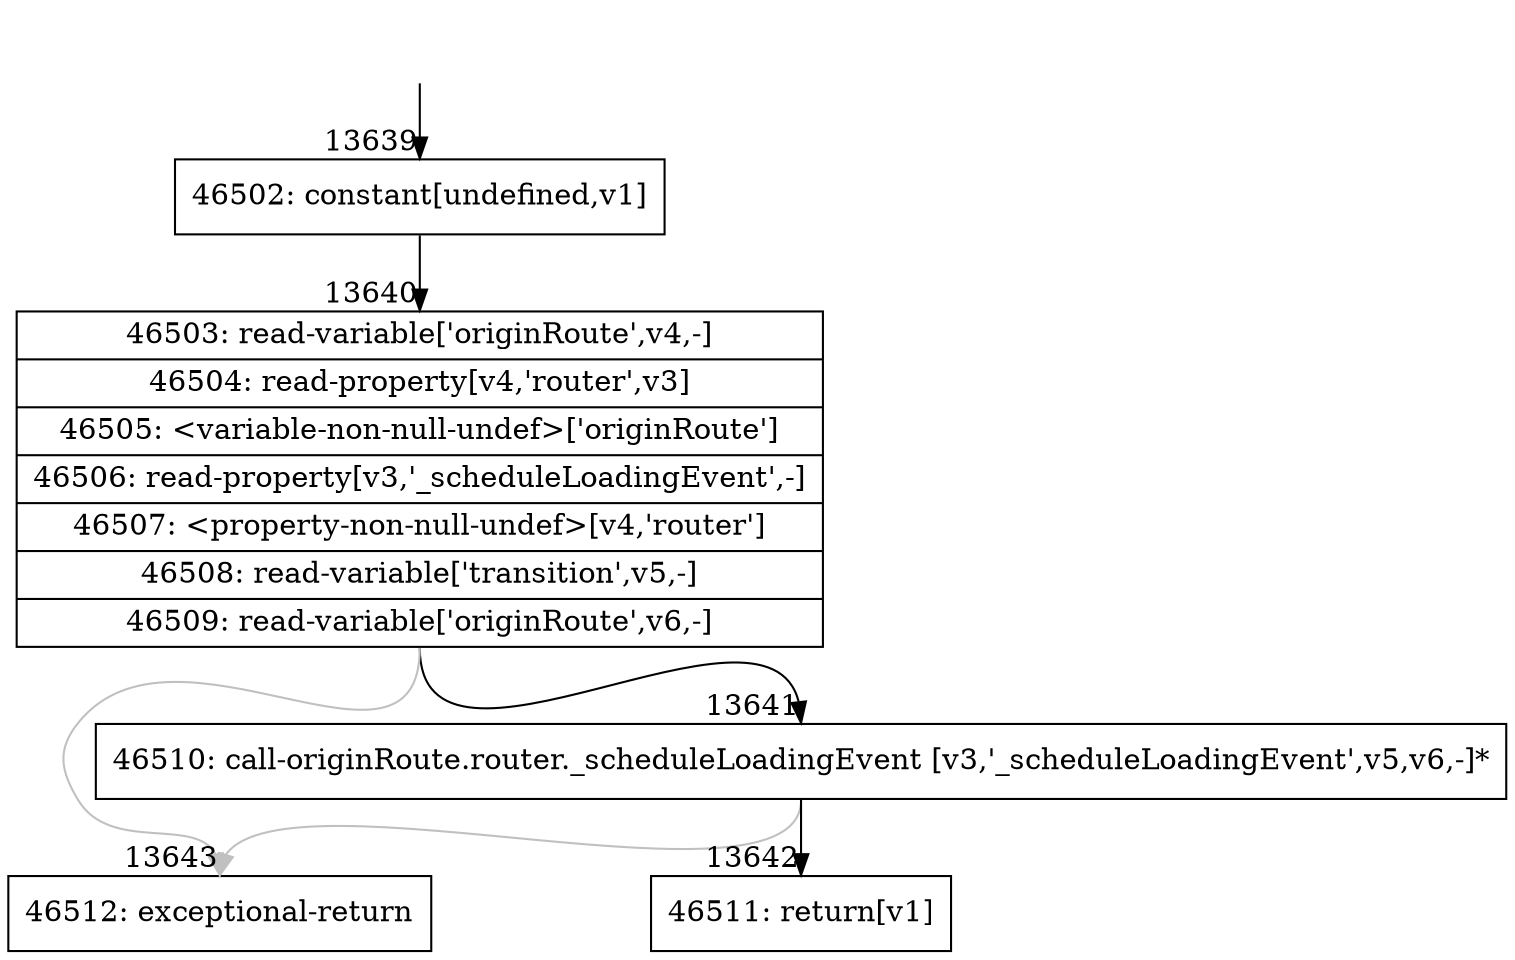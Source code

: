 digraph {
rankdir="TD"
BB_entry1129[shape=none,label=""];
BB_entry1129 -> BB13639 [tailport=s, headport=n, headlabel="    13639"]
BB13639 [shape=record label="{46502: constant[undefined,v1]}" ] 
BB13639 -> BB13640 [tailport=s, headport=n, headlabel="      13640"]
BB13640 [shape=record label="{46503: read-variable['originRoute',v4,-]|46504: read-property[v4,'router',v3]|46505: \<variable-non-null-undef\>['originRoute']|46506: read-property[v3,'_scheduleLoadingEvent',-]|46507: \<property-non-null-undef\>[v4,'router']|46508: read-variable['transition',v5,-]|46509: read-variable['originRoute',v6,-]}" ] 
BB13640 -> BB13641 [tailport=s, headport=n, headlabel="      13641"]
BB13640 -> BB13643 [tailport=s, headport=n, color=gray, headlabel="      13643"]
BB13641 [shape=record label="{46510: call-originRoute.router._scheduleLoadingEvent [v3,'_scheduleLoadingEvent',v5,v6,-]*}" ] 
BB13641 -> BB13642 [tailport=s, headport=n, headlabel="      13642"]
BB13641 -> BB13643 [tailport=s, headport=n, color=gray]
BB13642 [shape=record label="{46511: return[v1]}" ] 
BB13643 [shape=record label="{46512: exceptional-return}" ] 
//#$~ 25353
}
